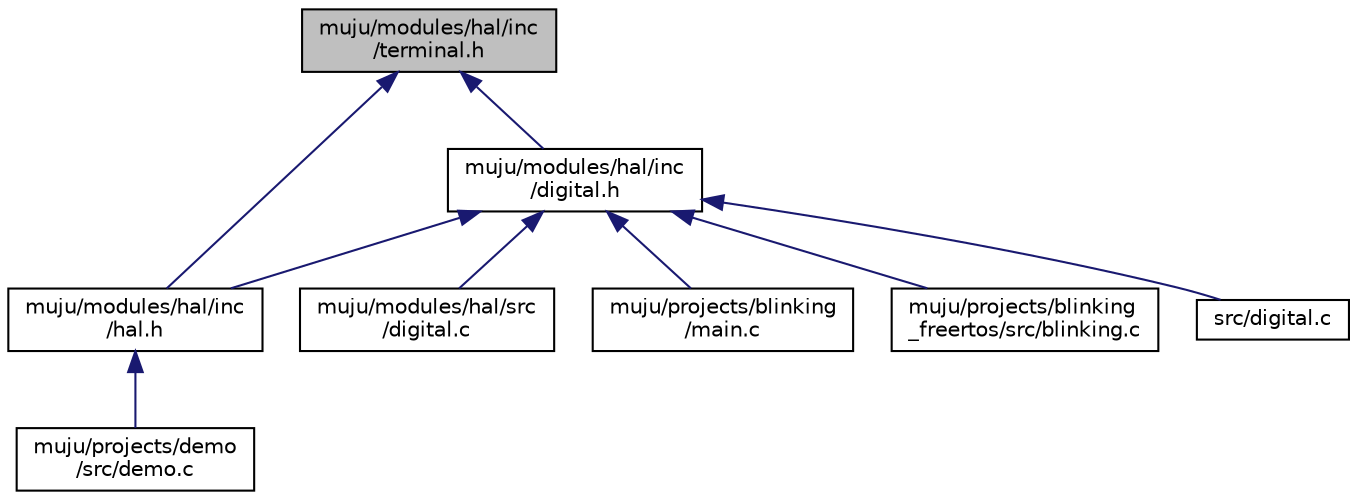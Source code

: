digraph "muju/modules/hal/inc/terminal.h"
{
  edge [fontname="Helvetica",fontsize="10",labelfontname="Helvetica",labelfontsize="10"];
  node [fontname="Helvetica",fontsize="10",shape=record];
  Node2 [label="muju/modules/hal/inc\l/terminal.h",height=0.2,width=0.4,color="black", fillcolor="grey75", style="filled", fontcolor="black"];
  Node2 -> Node3 [dir="back",color="midnightblue",fontsize="10",style="solid"];
  Node3 [label="muju/modules/hal/inc\l/digital.h",height=0.2,width=0.4,color="black", fillcolor="white", style="filled",URL="$muju_2modules_2hal_2inc_2digital_8h.html"];
  Node3 -> Node4 [dir="back",color="midnightblue",fontsize="10",style="solid"];
  Node4 [label="muju/modules/hal/inc\l/hal.h",height=0.2,width=0.4,color="black", fillcolor="white", style="filled",URL="$hal_8h.html"];
  Node4 -> Node5 [dir="back",color="midnightblue",fontsize="10",style="solid"];
  Node5 [label="muju/projects/demo\l/src/demo.c",height=0.2,width=0.4,color="black", fillcolor="white", style="filled",URL="$demo_8c.html"];
  Node3 -> Node6 [dir="back",color="midnightblue",fontsize="10",style="solid"];
  Node6 [label="muju/modules/hal/src\l/digital.c",height=0.2,width=0.4,color="black", fillcolor="white", style="filled",URL="$muju_2modules_2hal_2src_2digital_8c.html"];
  Node3 -> Node7 [dir="back",color="midnightblue",fontsize="10",style="solid"];
  Node7 [label="muju/projects/blinking\l/main.c",height=0.2,width=0.4,color="black", fillcolor="white", style="filled",URL="$muju_2projects_2blinking_2main_8c.html"];
  Node3 -> Node8 [dir="back",color="midnightblue",fontsize="10",style="solid"];
  Node8 [label="muju/projects/blinking\l_freertos/src/blinking.c",height=0.2,width=0.4,color="black", fillcolor="white", style="filled",URL="$blinking_8c.html",tooltip="Ejemplo de un led parpadeando. "];
  Node3 -> Node9 [dir="back",color="midnightblue",fontsize="10",style="solid"];
  Node9 [label="src/digital.c",height=0.2,width=0.4,color="black", fillcolor="white", style="filled",URL="$src_2digital_8c.html"];
  Node2 -> Node4 [dir="back",color="midnightblue",fontsize="10",style="solid"];
}
